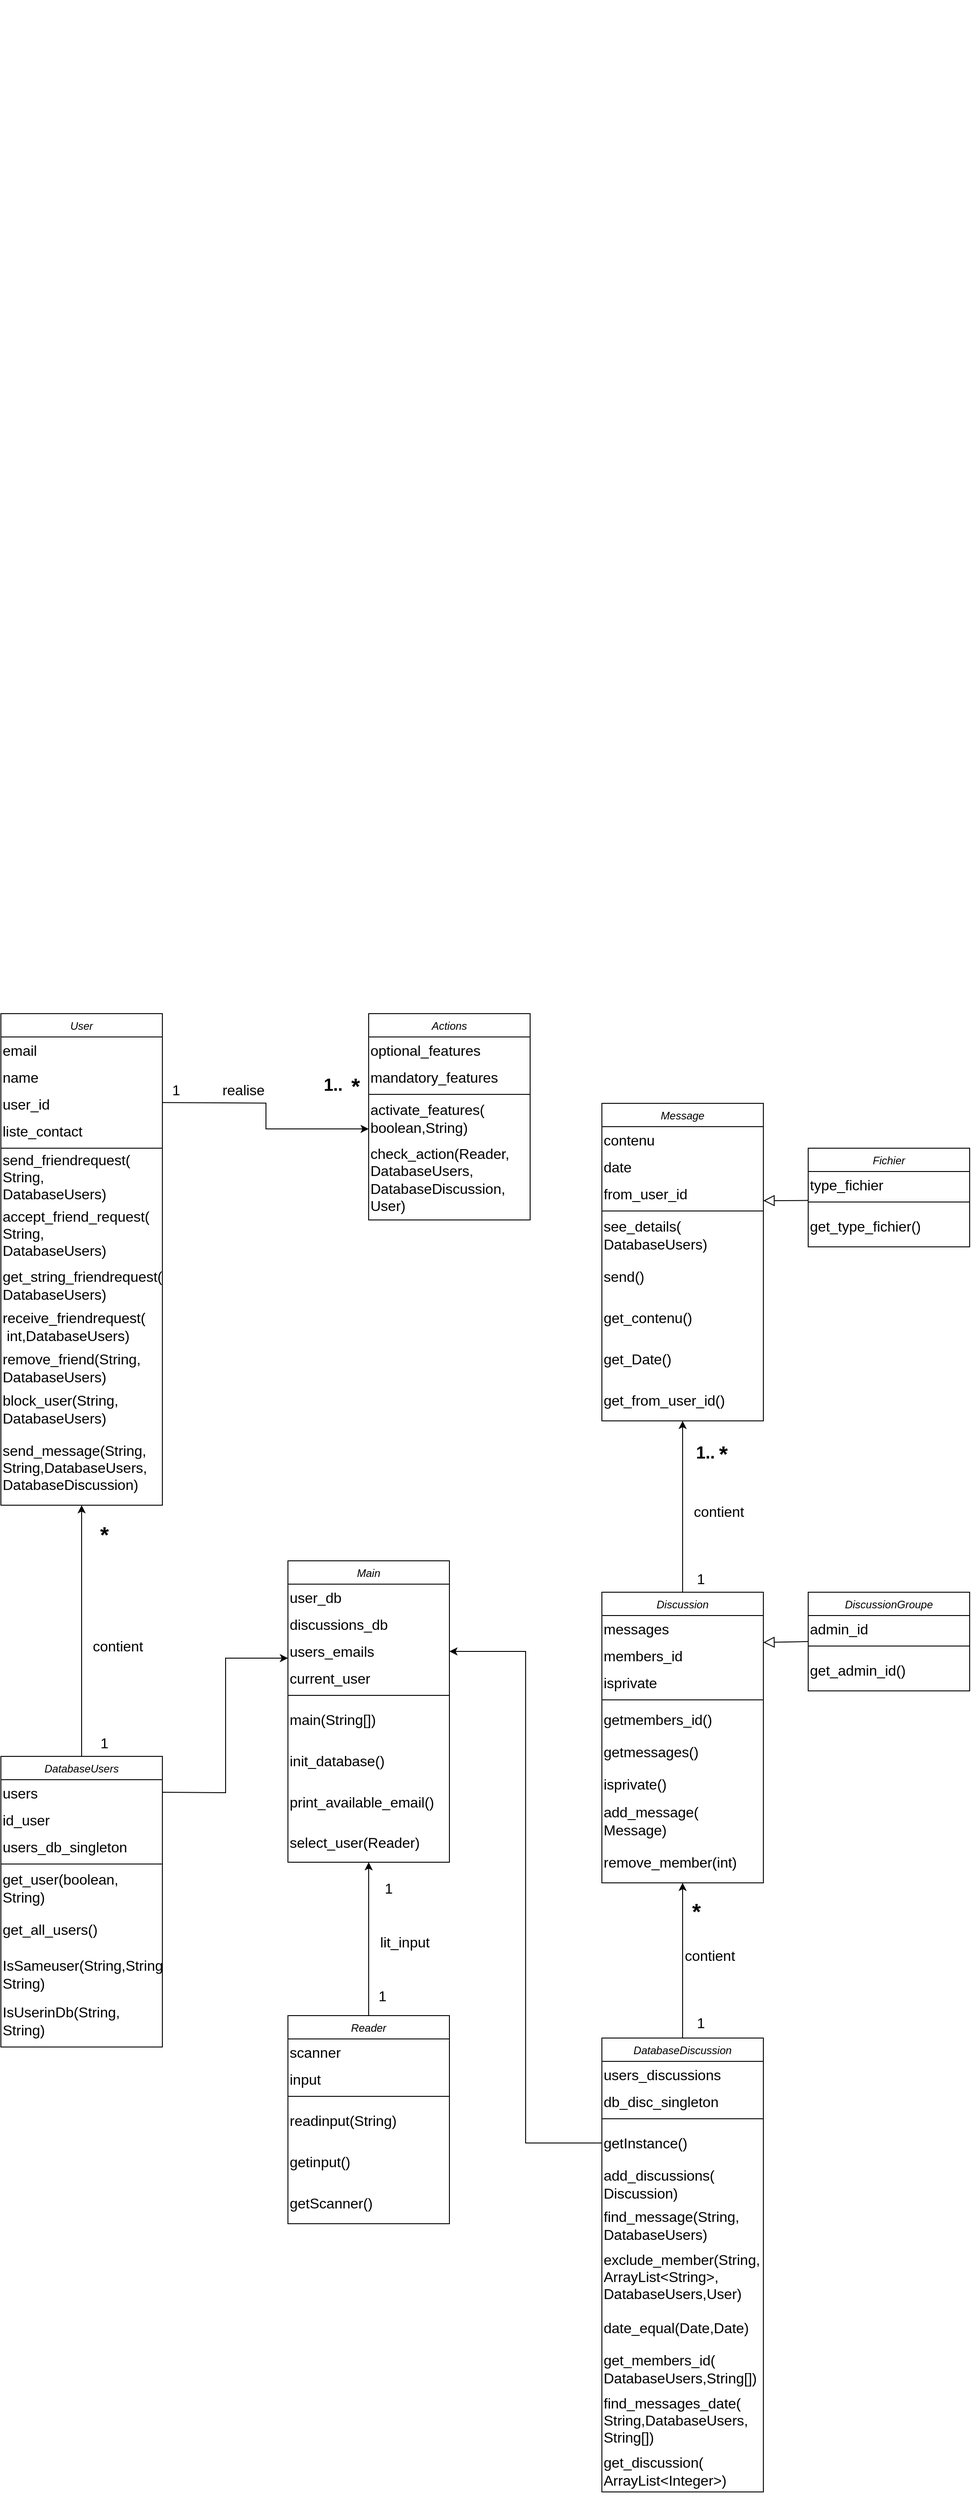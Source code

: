 <mxfile version="22.0.3" type="device">
  <diagram id="C5RBs43oDa-KdzZeNtuy" name="Page-1">
    <mxGraphModel dx="3713" dy="5185" grid="1" gridSize="10" guides="1" tooltips="1" connect="1" arrows="1" fold="1" page="1" pageScale="1" pageWidth="1654" pageHeight="2338" math="0" shadow="0">
      <root>
        <mxCell id="WIyWlLk6GJQsqaUBKTNV-0" />
        <mxCell id="WIyWlLk6GJQsqaUBKTNV-1" parent="WIyWlLk6GJQsqaUBKTNV-0" />
        <mxCell id="683XO_9iZ64yzI98Qz5X-22" value="Message" style="swimlane;fontStyle=2;align=center;verticalAlign=top;childLayout=stackLayout;horizontal=1;startSize=26;horizontalStack=0;resizeParent=1;resizeLast=0;collapsible=1;marginBottom=0;rounded=0;shadow=0;strokeWidth=1;" parent="WIyWlLk6GJQsqaUBKTNV-1" vertex="1">
          <mxGeometry x="957" y="300" width="180" height="354" as="geometry">
            <mxRectangle x="230" y="140" width="160" height="26" as="alternateBounds" />
          </mxGeometry>
        </mxCell>
        <mxCell id="683XO_9iZ64yzI98Qz5X-23" value="&lt;font style=&quot;font-size: 16px;&quot;&gt;contenu&lt;/font&gt;" style="text;html=1;strokeColor=none;fillColor=none;align=left;verticalAlign=middle;whiteSpace=wrap;rounded=0;" parent="683XO_9iZ64yzI98Qz5X-22" vertex="1">
          <mxGeometry y="26" width="180" height="30" as="geometry" />
        </mxCell>
        <mxCell id="683XO_9iZ64yzI98Qz5X-24" value="&lt;font style=&quot;font-size: 16px;&quot;&gt;date&lt;/font&gt;" style="text;html=1;strokeColor=none;fillColor=none;align=left;verticalAlign=middle;whiteSpace=wrap;rounded=0;" parent="683XO_9iZ64yzI98Qz5X-22" vertex="1">
          <mxGeometry y="56" width="180" height="30" as="geometry" />
        </mxCell>
        <mxCell id="683XO_9iZ64yzI98Qz5X-25" value="&lt;font style=&quot;font-size: 16px;&quot;&gt;from_user_id&lt;/font&gt;" style="text;html=1;strokeColor=none;fillColor=none;align=left;verticalAlign=middle;whiteSpace=wrap;rounded=0;" parent="683XO_9iZ64yzI98Qz5X-22" vertex="1">
          <mxGeometry y="86" width="180" height="30" as="geometry" />
        </mxCell>
        <mxCell id="683XO_9iZ64yzI98Qz5X-27" value="" style="line;html=1;strokeWidth=1;align=left;verticalAlign=middle;spacingTop=-1;spacingLeft=3;spacingRight=3;rotatable=0;labelPosition=right;points=[];portConstraint=eastwest;" parent="683XO_9iZ64yzI98Qz5X-22" vertex="1">
          <mxGeometry y="116" width="180" height="8" as="geometry" />
        </mxCell>
        <mxCell id="683XO_9iZ64yzI98Qz5X-28" value="&lt;p style=&quot;line-height: 120%;&quot;&gt;&lt;/p&gt;&lt;div style=&quot;font-size: 16px;&quot; align=&quot;left&quot;&gt;&lt;font style=&quot;font-size: 16px;&quot;&gt;see_details(&lt;/font&gt;&lt;/div&gt;&lt;div style=&quot;font-size: 16px;&quot; align=&quot;left&quot;&gt;&lt;font style=&quot;font-size: 16px;&quot;&gt;DatabaseUsers)&lt;/font&gt;&lt;/div&gt;&lt;p&gt;&lt;/p&gt;" style="text;html=1;strokeColor=none;fillColor=none;align=left;verticalAlign=middle;whiteSpace=wrap;rounded=0;" parent="683XO_9iZ64yzI98Qz5X-22" vertex="1">
          <mxGeometry y="124" width="180" height="46" as="geometry" />
        </mxCell>
        <mxCell id="mcVePi-oHexm33UxEa8--27" value="&lt;p style=&quot;line-height: 120%;&quot;&gt;&lt;/p&gt;&lt;div style=&quot;font-size: 16px;&quot; align=&quot;left&quot;&gt;&lt;font style=&quot;font-size: 16px;&quot;&gt;send()&lt;/font&gt;&lt;/div&gt;&lt;p&gt;&lt;/p&gt;" style="text;html=1;strokeColor=none;fillColor=none;align=left;verticalAlign=middle;whiteSpace=wrap;rounded=0;" parent="683XO_9iZ64yzI98Qz5X-22" vertex="1">
          <mxGeometry y="170" width="180" height="46" as="geometry" />
        </mxCell>
        <mxCell id="Nq7fHT-1VWTq7oR2U5gI-22" value="&lt;p style=&quot;line-height: 120%;&quot;&gt;&lt;/p&gt;&lt;div style=&quot;font-size: 16px;&quot; align=&quot;left&quot;&gt;&lt;font style=&quot;font-size: 16px;&quot;&gt;get_contenu()&lt;/font&gt;&lt;/div&gt;&lt;p&gt;&lt;/p&gt;" style="text;html=1;strokeColor=none;fillColor=none;align=left;verticalAlign=middle;whiteSpace=wrap;rounded=0;" parent="683XO_9iZ64yzI98Qz5X-22" vertex="1">
          <mxGeometry y="216" width="180" height="46" as="geometry" />
        </mxCell>
        <mxCell id="Nq7fHT-1VWTq7oR2U5gI-21" value="&lt;p style=&quot;line-height: 120%;&quot;&gt;&lt;/p&gt;&lt;div style=&quot;font-size: 16px;&quot; align=&quot;left&quot;&gt;&lt;font style=&quot;font-size: 16px;&quot;&gt;get_Date()&lt;/font&gt;&lt;/div&gt;&lt;p&gt;&lt;/p&gt;" style="text;html=1;strokeColor=none;fillColor=none;align=left;verticalAlign=middle;whiteSpace=wrap;rounded=0;" parent="683XO_9iZ64yzI98Qz5X-22" vertex="1">
          <mxGeometry y="262" width="180" height="46" as="geometry" />
        </mxCell>
        <mxCell id="Nq7fHT-1VWTq7oR2U5gI-24" value="&lt;p style=&quot;line-height: 120%;&quot;&gt;&lt;/p&gt;&lt;div style=&quot;font-size: 16px;&quot; align=&quot;left&quot;&gt;&lt;font style=&quot;font-size: 16px;&quot;&gt;get_from_user_id()&lt;/font&gt;&lt;/div&gt;&lt;p&gt;&lt;/p&gt;" style="text;html=1;strokeColor=none;fillColor=none;align=left;verticalAlign=middle;whiteSpace=wrap;rounded=0;" parent="683XO_9iZ64yzI98Qz5X-22" vertex="1">
          <mxGeometry y="308" width="180" height="46" as="geometry" />
        </mxCell>
        <mxCell id="683XO_9iZ64yzI98Qz5X-37" style="edgeStyle=orthogonalEdgeStyle;rounded=0;orthogonalLoop=1;jettySize=auto;html=1;exitX=0.5;exitY=0;exitDx=0;exitDy=0;entryX=0.5;entryY=1;entryDx=0;entryDy=0;" parent="WIyWlLk6GJQsqaUBKTNV-1" source="683XO_9iZ64yzI98Qz5X-31" target="683XO_9iZ64yzI98Qz5X-22" edge="1">
          <mxGeometry relative="1" as="geometry">
            <mxPoint x="1047" y="680" as="targetPoint" />
          </mxGeometry>
        </mxCell>
        <mxCell id="683XO_9iZ64yzI98Qz5X-31" value="Discussion" style="swimlane;fontStyle=2;align=center;verticalAlign=top;childLayout=stackLayout;horizontal=1;startSize=26;horizontalStack=0;resizeParent=1;resizeLast=0;collapsible=1;marginBottom=0;rounded=0;shadow=0;strokeWidth=1;" parent="WIyWlLk6GJQsqaUBKTNV-1" vertex="1">
          <mxGeometry x="957" y="845" width="180" height="324" as="geometry">
            <mxRectangle x="230" y="140" width="160" height="26" as="alternateBounds" />
          </mxGeometry>
        </mxCell>
        <mxCell id="683XO_9iZ64yzI98Qz5X-32" value="&lt;font style=&quot;font-size: 16px;&quot;&gt;messages&lt;/font&gt;" style="text;html=1;strokeColor=none;fillColor=none;align=left;verticalAlign=middle;whiteSpace=wrap;rounded=0;" parent="683XO_9iZ64yzI98Qz5X-31" vertex="1">
          <mxGeometry y="26" width="180" height="30" as="geometry" />
        </mxCell>
        <mxCell id="683XO_9iZ64yzI98Qz5X-33" value="&lt;div style=&quot;font-size: 13px;&quot;&gt;&lt;font style=&quot;font-size: 16px;&quot;&gt;members_id&lt;/font&gt;&lt;/div&gt;" style="text;html=1;strokeColor=none;fillColor=none;align=left;verticalAlign=middle;whiteSpace=wrap;rounded=0;" parent="683XO_9iZ64yzI98Qz5X-31" vertex="1">
          <mxGeometry y="56" width="180" height="30" as="geometry" />
        </mxCell>
        <mxCell id="Nq7fHT-1VWTq7oR2U5gI-12" value="&lt;div style=&quot;font-size: 13px;&quot;&gt;&lt;font style=&quot;font-size: 16px;&quot;&gt;isprivate&lt;/font&gt;&lt;/div&gt;" style="text;html=1;strokeColor=none;fillColor=none;align=left;verticalAlign=middle;whiteSpace=wrap;rounded=0;" parent="683XO_9iZ64yzI98Qz5X-31" vertex="1">
          <mxGeometry y="86" width="180" height="30" as="geometry" />
        </mxCell>
        <mxCell id="683XO_9iZ64yzI98Qz5X-35" value="" style="line;html=1;strokeWidth=1;align=left;verticalAlign=middle;spacingTop=-1;spacingLeft=3;spacingRight=3;rotatable=0;labelPosition=right;points=[];portConstraint=eastwest;" parent="683XO_9iZ64yzI98Qz5X-31" vertex="1">
          <mxGeometry y="116" width="180" height="8" as="geometry" />
        </mxCell>
        <mxCell id="683XO_9iZ64yzI98Qz5X-36" value="&lt;p style=&quot;line-height: 120%;&quot;&gt;&lt;/p&gt;&lt;div style=&quot;font-size: 16px;&quot; align=&quot;left&quot;&gt;&lt;font style=&quot;font-size: 16px;&quot;&gt;getmembers_id()&lt;/font&gt;&lt;/div&gt;&lt;p&gt;&lt;/p&gt;" style="text;html=1;strokeColor=none;fillColor=none;align=left;verticalAlign=middle;whiteSpace=wrap;rounded=0;" parent="683XO_9iZ64yzI98Qz5X-31" vertex="1">
          <mxGeometry y="124" width="180" height="36" as="geometry" />
        </mxCell>
        <mxCell id="Nq7fHT-1VWTq7oR2U5gI-15" value="&lt;p style=&quot;line-height: 120%;&quot;&gt;&lt;/p&gt;&lt;div style=&quot;font-size: 16px;&quot; align=&quot;left&quot;&gt;&lt;font style=&quot;font-size: 16px;&quot;&gt;getmessages()&lt;/font&gt;&lt;/div&gt;&lt;p&gt;&lt;/p&gt;" style="text;html=1;strokeColor=none;fillColor=none;align=left;verticalAlign=middle;whiteSpace=wrap;rounded=0;" parent="683XO_9iZ64yzI98Qz5X-31" vertex="1">
          <mxGeometry y="160" width="180" height="36" as="geometry" />
        </mxCell>
        <mxCell id="Nq7fHT-1VWTq7oR2U5gI-14" value="&lt;p style=&quot;line-height: 120%;&quot;&gt;&lt;/p&gt;&lt;div style=&quot;font-size: 16px;&quot; align=&quot;left&quot;&gt;&lt;font style=&quot;font-size: 16px;&quot;&gt;isprivate()&lt;/font&gt;&lt;/div&gt;&lt;p&gt;&lt;/p&gt;" style="text;html=1;strokeColor=none;fillColor=none;align=left;verticalAlign=middle;whiteSpace=wrap;rounded=0;" parent="683XO_9iZ64yzI98Qz5X-31" vertex="1">
          <mxGeometry y="196" width="180" height="36" as="geometry" />
        </mxCell>
        <mxCell id="Nq7fHT-1VWTq7oR2U5gI-16" value="&lt;p style=&quot;line-height: 120%;&quot;&gt;&lt;/p&gt;&lt;div style=&quot;font-size: 16px;&quot; align=&quot;left&quot;&gt;&lt;font style=&quot;font-size: 16px;&quot;&gt;add_message(&lt;/font&gt;&lt;/div&gt;&lt;div style=&quot;font-size: 16px;&quot; align=&quot;left&quot;&gt;&lt;font style=&quot;font-size: 16px;&quot;&gt;Message)&lt;/font&gt;&lt;/div&gt;&lt;p&gt;&lt;/p&gt;" style="text;html=1;strokeColor=none;fillColor=none;align=left;verticalAlign=middle;whiteSpace=wrap;rounded=0;" parent="683XO_9iZ64yzI98Qz5X-31" vertex="1">
          <mxGeometry y="232" width="180" height="46" as="geometry" />
        </mxCell>
        <mxCell id="Nq7fHT-1VWTq7oR2U5gI-13" value="&lt;p style=&quot;line-height: 120%;&quot;&gt;&lt;/p&gt;&lt;div style=&quot;font-size: 16px;&quot; align=&quot;left&quot;&gt;&lt;font style=&quot;font-size: 16px;&quot;&gt;remove_member(int)&lt;/font&gt;&lt;/div&gt;&lt;p&gt;&lt;/p&gt;" style="text;html=1;strokeColor=none;fillColor=none;align=left;verticalAlign=middle;whiteSpace=wrap;rounded=0;" parent="683XO_9iZ64yzI98Qz5X-31" vertex="1">
          <mxGeometry y="278" width="180" height="46" as="geometry" />
        </mxCell>
        <mxCell id="683XO_9iZ64yzI98Qz5X-38" value="&lt;font style=&quot;font-size: 16px;&quot;&gt;contient&lt;/font&gt;" style="text;html=1;align=center;verticalAlign=middle;resizable=0;points=[];autosize=1;strokeColor=none;fillColor=none;" parent="WIyWlLk6GJQsqaUBKTNV-1" vertex="1">
          <mxGeometry x="1047" y="740" width="80" height="30" as="geometry" />
        </mxCell>
        <mxCell id="683XO_9iZ64yzI98Qz5X-39" value="&lt;font style=&quot;font-size: 16px;&quot;&gt;1&lt;/font&gt;" style="text;html=1;align=center;verticalAlign=middle;resizable=0;points=[];autosize=1;strokeColor=none;fillColor=none;" parent="WIyWlLk6GJQsqaUBKTNV-1" vertex="1">
          <mxGeometry x="1052" y="815" width="30" height="30" as="geometry" />
        </mxCell>
        <mxCell id="683XO_9iZ64yzI98Qz5X-40" value="&lt;b&gt;&lt;font style=&quot;font-size: 25px;&quot;&gt;*&lt;/font&gt;&lt;/b&gt;" style="text;html=1;align=center;verticalAlign=middle;resizable=0;points=[];autosize=1;strokeColor=none;fillColor=none;" parent="WIyWlLk6GJQsqaUBKTNV-1" vertex="1">
          <mxGeometry x="1077" y="670" width="30" height="40" as="geometry" />
        </mxCell>
        <mxCell id="683XO_9iZ64yzI98Qz5X-50" style="edgeStyle=orthogonalEdgeStyle;rounded=0;orthogonalLoop=1;jettySize=auto;html=1;entryX=0.5;entryY=1;entryDx=0;entryDy=0;" parent="WIyWlLk6GJQsqaUBKTNV-1" source="683XO_9iZ64yzI98Qz5X-41" target="683XO_9iZ64yzI98Qz5X-31" edge="1">
          <mxGeometry relative="1" as="geometry" />
        </mxCell>
        <mxCell id="683XO_9iZ64yzI98Qz5X-41" value="DatabaseDiscussion" style="swimlane;fontStyle=2;align=center;verticalAlign=top;childLayout=stackLayout;horizontal=1;startSize=26;horizontalStack=0;resizeParent=1;resizeLast=0;collapsible=1;marginBottom=0;rounded=0;shadow=0;strokeWidth=1;" parent="WIyWlLk6GJQsqaUBKTNV-1" vertex="1">
          <mxGeometry x="957" y="1342" width="180" height="506" as="geometry">
            <mxRectangle x="230" y="140" width="160" height="26" as="alternateBounds" />
          </mxGeometry>
        </mxCell>
        <mxCell id="Nq7fHT-1VWTq7oR2U5gI-1" value="&lt;font style=&quot;font-size: 16px;&quot;&gt;users_discussions&lt;/font&gt;" style="text;html=1;strokeColor=none;fillColor=none;align=left;verticalAlign=middle;whiteSpace=wrap;rounded=0;" parent="683XO_9iZ64yzI98Qz5X-41" vertex="1">
          <mxGeometry y="26" width="180" height="30" as="geometry" />
        </mxCell>
        <mxCell id="683XO_9iZ64yzI98Qz5X-42" value="&lt;font style=&quot;font-size: 16px;&quot;&gt;db_disc_singleton&lt;/font&gt;" style="text;html=1;strokeColor=none;fillColor=none;align=left;verticalAlign=middle;whiteSpace=wrap;rounded=0;" parent="683XO_9iZ64yzI98Qz5X-41" vertex="1">
          <mxGeometry y="56" width="180" height="30" as="geometry" />
        </mxCell>
        <mxCell id="683XO_9iZ64yzI98Qz5X-44" value="" style="line;html=1;strokeWidth=1;align=left;verticalAlign=middle;spacingTop=-1;spacingLeft=3;spacingRight=3;rotatable=0;labelPosition=right;points=[];portConstraint=eastwest;" parent="683XO_9iZ64yzI98Qz5X-41" vertex="1">
          <mxGeometry y="86" width="180" height="8" as="geometry" />
        </mxCell>
        <mxCell id="683XO_9iZ64yzI98Qz5X-45" value="&lt;p style=&quot;line-height: 120%;&quot;&gt;&lt;/p&gt;&lt;div style=&quot;font-size: 16px;&quot; align=&quot;left&quot;&gt;&lt;font style=&quot;font-size: 16px;&quot;&gt;getInstance()&lt;/font&gt;&lt;/div&gt;&lt;p&gt;&lt;/p&gt;" style="text;html=1;strokeColor=none;fillColor=none;align=left;verticalAlign=middle;whiteSpace=wrap;rounded=0;" parent="683XO_9iZ64yzI98Qz5X-41" vertex="1">
          <mxGeometry y="94" width="180" height="46" as="geometry" />
        </mxCell>
        <mxCell id="Nq7fHT-1VWTq7oR2U5gI-3" value="&lt;p style=&quot;line-height: 120%;&quot;&gt;&lt;/p&gt;&lt;div style=&quot;font-size: 16px;&quot; align=&quot;left&quot;&gt;&lt;font style=&quot;font-size: 16px;&quot;&gt;add_discussions(&lt;/font&gt;&lt;/div&gt;&lt;div style=&quot;font-size: 16px;&quot; align=&quot;left&quot;&gt;&lt;font style=&quot;font-size: 16px;&quot;&gt;Discussion)&lt;/font&gt;&lt;/div&gt;&lt;p&gt;&lt;/p&gt;" style="text;html=1;strokeColor=none;fillColor=none;align=left;verticalAlign=middle;whiteSpace=wrap;rounded=0;" parent="683XO_9iZ64yzI98Qz5X-41" vertex="1">
          <mxGeometry y="140" width="180" height="46" as="geometry" />
        </mxCell>
        <mxCell id="Nq7fHT-1VWTq7oR2U5gI-2" value="&lt;p style=&quot;line-height: 120%;&quot;&gt;&lt;/p&gt;&lt;div style=&quot;font-size: 16px;&quot; align=&quot;left&quot;&gt;&lt;font style=&quot;font-size: 16px;&quot;&gt;find_message(String,&lt;/font&gt;&lt;/div&gt;&lt;div style=&quot;font-size: 16px;&quot; align=&quot;left&quot;&gt;&lt;font style=&quot;font-size: 16px;&quot;&gt;DatabaseUsers)&lt;/font&gt;&lt;/div&gt;&lt;p&gt;&lt;/p&gt;" style="text;html=1;strokeColor=none;fillColor=none;align=left;verticalAlign=middle;whiteSpace=wrap;rounded=0;" parent="683XO_9iZ64yzI98Qz5X-41" vertex="1">
          <mxGeometry y="186" width="180" height="46" as="geometry" />
        </mxCell>
        <mxCell id="Nq7fHT-1VWTq7oR2U5gI-4" value="&lt;p style=&quot;line-height: 120%;&quot;&gt;&lt;/p&gt;&lt;div style=&quot;font-size: 16px;&quot; align=&quot;left&quot;&gt;&lt;font style=&quot;font-size: 16px;&quot;&gt;exclude_member(String,&lt;/font&gt;&lt;/div&gt;&lt;div style=&quot;font-size: 16px;&quot; align=&quot;left&quot;&gt;&lt;font style=&quot;font-size: 16px;&quot;&gt;ArrayList&amp;lt;String&amp;gt;,&lt;/font&gt;&lt;/div&gt;&lt;div style=&quot;font-size: 16px;&quot; align=&quot;left&quot;&gt;DatabaseUsers,User&lt;font style=&quot;font-size: 16px;&quot;&gt;)&lt;/font&gt;&lt;/div&gt;&lt;p&gt;&lt;/p&gt;" style="text;html=1;strokeColor=none;fillColor=none;align=left;verticalAlign=middle;whiteSpace=wrap;rounded=0;" parent="683XO_9iZ64yzI98Qz5X-41" vertex="1">
          <mxGeometry y="232" width="180" height="68" as="geometry" />
        </mxCell>
        <mxCell id="Nq7fHT-1VWTq7oR2U5gI-5" value="&lt;p style=&quot;line-height: 120%;&quot;&gt;&lt;/p&gt;&lt;div style=&quot;font-size: 16px;&quot; align=&quot;left&quot;&gt;&lt;font style=&quot;font-size: 16px;&quot;&gt;date_equal(Date,Date)&lt;/font&gt;&lt;/div&gt;&lt;p&gt;&lt;/p&gt;" style="text;html=1;strokeColor=none;fillColor=none;align=left;verticalAlign=middle;whiteSpace=wrap;rounded=0;" parent="683XO_9iZ64yzI98Qz5X-41" vertex="1">
          <mxGeometry y="300" width="180" height="46" as="geometry" />
        </mxCell>
        <mxCell id="683XO_9iZ64yzI98Qz5X-46" value="&lt;p style=&quot;line-height: 120%;&quot;&gt;&lt;/p&gt;&lt;div style=&quot;font-size: 16px;&quot; align=&quot;left&quot;&gt;&lt;font style=&quot;font-size: 16px;&quot;&gt;get_members_id(&lt;/font&gt;&lt;/div&gt;&lt;div style=&quot;font-size: 16px;&quot; align=&quot;left&quot;&gt;&lt;font style=&quot;font-size: 16px;&quot;&gt;DatabaseUsers,String[])&lt;/font&gt;&lt;/div&gt;&lt;p&gt;&lt;/p&gt;" style="text;html=1;strokeColor=none;fillColor=none;align=left;verticalAlign=middle;whiteSpace=wrap;rounded=0;" parent="683XO_9iZ64yzI98Qz5X-41" vertex="1">
          <mxGeometry y="346" width="180" height="46" as="geometry" />
        </mxCell>
        <mxCell id="Nq7fHT-1VWTq7oR2U5gI-6" value="&lt;p style=&quot;line-height: 120%;&quot;&gt;&lt;/p&gt;&lt;div style=&quot;font-size: 16px;&quot; align=&quot;left&quot;&gt;&lt;font style=&quot;font-size: 16px;&quot;&gt;find_messages_date(&lt;/font&gt;&lt;/div&gt;&lt;div style=&quot;font-size: 16px;&quot; align=&quot;left&quot;&gt;&lt;font style=&quot;font-size: 16px;&quot;&gt;String,DatabaseUsers,&lt;/font&gt;&lt;/div&gt;&lt;div style=&quot;font-size: 16px;&quot; align=&quot;left&quot;&gt;&lt;font style=&quot;font-size: 16px;&quot;&gt;String[])&lt;/font&gt;&lt;/div&gt;&lt;p&gt;&lt;/p&gt;" style="text;html=1;strokeColor=none;fillColor=none;align=left;verticalAlign=middle;whiteSpace=wrap;rounded=0;" parent="683XO_9iZ64yzI98Qz5X-41" vertex="1">
          <mxGeometry y="392" width="180" height="68" as="geometry" />
        </mxCell>
        <mxCell id="Nq7fHT-1VWTq7oR2U5gI-7" value="&lt;p style=&quot;line-height: 120%;&quot;&gt;&lt;/p&gt;&lt;div style=&quot;font-size: 16px;&quot; align=&quot;left&quot;&gt;&lt;font style=&quot;font-size: 16px;&quot;&gt;get_discussion(&lt;/font&gt;&lt;/div&gt;&lt;div style=&quot;font-size: 16px;&quot; align=&quot;left&quot;&gt;&lt;font style=&quot;font-size: 16px;&quot;&gt;ArrayList&amp;lt;Integer&amp;gt;)&lt;/font&gt;&lt;/div&gt;&lt;p&gt;&lt;/p&gt;" style="text;html=1;strokeColor=none;fillColor=none;align=left;verticalAlign=middle;whiteSpace=wrap;rounded=0;" parent="683XO_9iZ64yzI98Qz5X-41" vertex="1">
          <mxGeometry y="460" width="180" height="46" as="geometry" />
        </mxCell>
        <mxCell id="683XO_9iZ64yzI98Qz5X-48" value="&lt;font style=&quot;font-size: 16px;&quot;&gt;contient&lt;/font&gt;" style="text;html=1;align=center;verticalAlign=middle;resizable=0;points=[];autosize=1;strokeColor=none;fillColor=none;" parent="WIyWlLk6GJQsqaUBKTNV-1" vertex="1">
          <mxGeometry x="1037" y="1235" width="80" height="30" as="geometry" />
        </mxCell>
        <mxCell id="683XO_9iZ64yzI98Qz5X-49" value="&lt;b&gt;&lt;font style=&quot;font-size: 25px;&quot;&gt;*&lt;/font&gt;&lt;/b&gt;" style="text;html=1;align=center;verticalAlign=middle;resizable=0;points=[];autosize=1;strokeColor=none;fillColor=none;" parent="WIyWlLk6GJQsqaUBKTNV-1" vertex="1">
          <mxGeometry x="1047" y="1180" width="30" height="40" as="geometry" />
        </mxCell>
        <mxCell id="683XO_9iZ64yzI98Qz5X-51" value="&lt;font style=&quot;font-size: 16px;&quot;&gt;1&lt;/font&gt;" style="text;html=1;align=center;verticalAlign=middle;resizable=0;points=[];autosize=1;strokeColor=none;fillColor=none;" parent="WIyWlLk6GJQsqaUBKTNV-1" vertex="1">
          <mxGeometry x="1052" y="1310" width="30" height="30" as="geometry" />
        </mxCell>
        <mxCell id="683XO_9iZ64yzI98Qz5X-62" style="edgeStyle=orthogonalEdgeStyle;rounded=0;orthogonalLoop=1;jettySize=auto;html=1;exitX=0.5;exitY=0;exitDx=0;exitDy=0;entryX=0.5;entryY=1;entryDx=0;entryDy=0;" parent="WIyWlLk6GJQsqaUBKTNV-1" source="683XO_9iZ64yzI98Qz5X-53" target="683XO_9iZ64yzI98Qz5X-12" edge="1">
          <mxGeometry relative="1" as="geometry" />
        </mxCell>
        <mxCell id="683XO_9iZ64yzI98Qz5X-53" value="DatabaseUsers" style="swimlane;fontStyle=2;align=center;verticalAlign=top;childLayout=stackLayout;horizontal=1;startSize=26;horizontalStack=0;resizeParent=1;resizeLast=0;collapsible=1;marginBottom=0;rounded=0;shadow=0;strokeWidth=1;" parent="WIyWlLk6GJQsqaUBKTNV-1" vertex="1">
          <mxGeometry x="287" y="1028" width="180" height="324" as="geometry">
            <mxRectangle x="230" y="140" width="160" height="26" as="alternateBounds" />
          </mxGeometry>
        </mxCell>
        <mxCell id="683XO_9iZ64yzI98Qz5X-58" value="&lt;font style=&quot;font-size: 16px;&quot;&gt;users&lt;/font&gt;" style="text;html=1;strokeColor=none;fillColor=none;align=left;verticalAlign=middle;whiteSpace=wrap;rounded=0;" parent="683XO_9iZ64yzI98Qz5X-53" vertex="1">
          <mxGeometry y="26" width="180" height="30" as="geometry" />
        </mxCell>
        <mxCell id="683XO_9iZ64yzI98Qz5X-54" value="&lt;font style=&quot;font-size: 16px;&quot;&gt;id_user&lt;/font&gt;" style="text;html=1;strokeColor=none;fillColor=none;align=left;verticalAlign=middle;whiteSpace=wrap;rounded=0;" parent="683XO_9iZ64yzI98Qz5X-53" vertex="1">
          <mxGeometry y="56" width="180" height="30" as="geometry" />
        </mxCell>
        <mxCell id="Nq7fHT-1VWTq7oR2U5gI-9" value="&lt;font style=&quot;font-size: 16px;&quot;&gt;users_db_singleton&lt;/font&gt;" style="text;html=1;strokeColor=none;fillColor=none;align=left;verticalAlign=middle;whiteSpace=wrap;rounded=0;" parent="683XO_9iZ64yzI98Qz5X-53" vertex="1">
          <mxGeometry y="86" width="180" height="30" as="geometry" />
        </mxCell>
        <mxCell id="683XO_9iZ64yzI98Qz5X-55" value="" style="line;html=1;strokeWidth=1;align=left;verticalAlign=middle;spacingTop=-1;spacingLeft=3;spacingRight=3;rotatable=0;labelPosition=right;points=[];portConstraint=eastwest;" parent="683XO_9iZ64yzI98Qz5X-53" vertex="1">
          <mxGeometry y="116" width="180" height="8" as="geometry" />
        </mxCell>
        <mxCell id="683XO_9iZ64yzI98Qz5X-56" value="&lt;p style=&quot;line-height: 120%;&quot;&gt;&lt;/p&gt;&lt;div style=&quot;font-size: 16px;&quot; align=&quot;left&quot;&gt;&lt;font style=&quot;font-size: 16px;&quot;&gt;get_user(boolean,&lt;/font&gt;&lt;/div&gt;&lt;div style=&quot;font-size: 16px;&quot; align=&quot;left&quot;&gt;&lt;font style=&quot;font-size: 16px;&quot;&gt;String)&lt;/font&gt;&lt;/div&gt;&lt;p&gt;&lt;/p&gt;" style="text;html=1;strokeColor=none;fillColor=none;align=left;verticalAlign=middle;whiteSpace=wrap;rounded=0;" parent="683XO_9iZ64yzI98Qz5X-53" vertex="1">
          <mxGeometry y="124" width="180" height="46" as="geometry" />
        </mxCell>
        <mxCell id="683XO_9iZ64yzI98Qz5X-57" value="&lt;p style=&quot;line-height: 120%;&quot;&gt;&lt;/p&gt;&lt;div style=&quot;font-size: 16px;&quot; align=&quot;left&quot;&gt;&lt;font style=&quot;font-size: 16px;&quot;&gt;get_all_users()&lt;/font&gt;&lt;/div&gt;&lt;p&gt;&lt;/p&gt;" style="text;html=1;strokeColor=none;fillColor=none;align=left;verticalAlign=middle;whiteSpace=wrap;rounded=0;" parent="683XO_9iZ64yzI98Qz5X-53" vertex="1">
          <mxGeometry y="170" width="180" height="46" as="geometry" />
        </mxCell>
        <mxCell id="Nq7fHT-1VWTq7oR2U5gI-10" value="&lt;p style=&quot;line-height: 120%;&quot;&gt;&lt;/p&gt;&lt;div style=&quot;font-size: 16px;&quot; align=&quot;left&quot;&gt;&lt;font style=&quot;font-size: 16px;&quot;&gt;IsSameuser(String,String&lt;/font&gt;&lt;/div&gt;&lt;div style=&quot;font-size: 16px;&quot; align=&quot;left&quot;&gt;&lt;font style=&quot;font-size: 16px;&quot;&gt;String)&lt;br&gt;&lt;/font&gt;&lt;/div&gt;&lt;p&gt;&lt;/p&gt;" style="text;html=1;strokeColor=none;fillColor=none;align=left;verticalAlign=middle;whiteSpace=wrap;rounded=0;" parent="683XO_9iZ64yzI98Qz5X-53" vertex="1">
          <mxGeometry y="216" width="180" height="54" as="geometry" />
        </mxCell>
        <mxCell id="Nq7fHT-1VWTq7oR2U5gI-11" value="&lt;p style=&quot;line-height: 120%;&quot;&gt;&lt;/p&gt;&lt;div style=&quot;font-size: 16px;&quot; align=&quot;left&quot;&gt;&lt;font style=&quot;font-size: 16px;&quot;&gt;IsUserinDb(String,&lt;/font&gt;&lt;/div&gt;&lt;div style=&quot;font-size: 16px;&quot; align=&quot;left&quot;&gt;&lt;font style=&quot;font-size: 16px;&quot;&gt;String)&lt;br&gt;&lt;/font&gt;&lt;/div&gt;&lt;p&gt;&lt;/p&gt;" style="text;html=1;strokeColor=none;fillColor=none;align=left;verticalAlign=middle;whiteSpace=wrap;rounded=0;" parent="683XO_9iZ64yzI98Qz5X-53" vertex="1">
          <mxGeometry y="270" width="180" height="50" as="geometry" />
        </mxCell>
        <mxCell id="683XO_9iZ64yzI98Qz5X-59" value="&lt;font style=&quot;font-size: 16px;&quot;&gt;contient&lt;/font&gt;" style="text;html=1;align=center;verticalAlign=middle;resizable=0;points=[];autosize=1;strokeColor=none;fillColor=none;" parent="WIyWlLk6GJQsqaUBKTNV-1" vertex="1">
          <mxGeometry x="377" y="890" width="80" height="30" as="geometry" />
        </mxCell>
        <mxCell id="683XO_9iZ64yzI98Qz5X-60" value="&lt;b&gt;&lt;font style=&quot;font-size: 25px;&quot;&gt;*&lt;/font&gt;&lt;/b&gt;" style="text;html=1;align=center;verticalAlign=middle;resizable=0;points=[];autosize=1;strokeColor=none;fillColor=none;" parent="WIyWlLk6GJQsqaUBKTNV-1" vertex="1">
          <mxGeometry x="387" y="760" width="30" height="40" as="geometry" />
        </mxCell>
        <mxCell id="683XO_9iZ64yzI98Qz5X-63" value="&lt;font style=&quot;font-size: 16px;&quot;&gt;1&lt;/font&gt;" style="text;html=1;align=center;verticalAlign=middle;resizable=0;points=[];autosize=1;strokeColor=none;fillColor=none;" parent="WIyWlLk6GJQsqaUBKTNV-1" vertex="1">
          <mxGeometry x="387" y="998" width="30" height="30" as="geometry" />
        </mxCell>
        <mxCell id="mcVePi-oHexm33UxEa8--10" value="Fichier" style="swimlane;fontStyle=2;align=center;verticalAlign=top;childLayout=stackLayout;horizontal=1;startSize=26;horizontalStack=0;resizeParent=1;resizeLast=0;collapsible=1;marginBottom=0;rounded=0;shadow=0;strokeWidth=1;" parent="WIyWlLk6GJQsqaUBKTNV-1" vertex="1">
          <mxGeometry x="1187" y="350" width="180" height="110" as="geometry">
            <mxRectangle x="230" y="140" width="160" height="26" as="alternateBounds" />
          </mxGeometry>
        </mxCell>
        <mxCell id="mcVePi-oHexm33UxEa8--11" value="&lt;div style=&quot;font-size: 16px;&quot; align=&quot;left&quot;&gt;type_fichier&lt;br&gt;&lt;/div&gt;" style="text;html=1;strokeColor=none;fillColor=none;align=left;verticalAlign=middle;whiteSpace=wrap;rounded=0;" parent="mcVePi-oHexm33UxEa8--10" vertex="1">
          <mxGeometry y="26" width="180" height="30" as="geometry" />
        </mxCell>
        <mxCell id="mcVePi-oHexm33UxEa8--14" value="" style="line;html=1;strokeWidth=1;align=left;verticalAlign=middle;spacingTop=-1;spacingLeft=3;spacingRight=3;rotatable=0;labelPosition=right;points=[];portConstraint=eastwest;" parent="mcVePi-oHexm33UxEa8--10" vertex="1">
          <mxGeometry y="56" width="180" height="8" as="geometry" />
        </mxCell>
        <mxCell id="Nq7fHT-1VWTq7oR2U5gI-18" value="&lt;font style=&quot;font-size: 16px;&quot;&gt;get_type_fichier()&lt;/font&gt;" style="text;html=1;strokeColor=none;fillColor=none;align=left;verticalAlign=middle;whiteSpace=wrap;rounded=0;" parent="mcVePi-oHexm33UxEa8--10" vertex="1">
          <mxGeometry y="64" width="180" height="46" as="geometry" />
        </mxCell>
        <mxCell id="mcVePi-oHexm33UxEa8--19" style="rounded=0;orthogonalLoop=1;jettySize=auto;html=1;endArrow=block;endFill=0;endSize=10;exitX=-0.002;exitY=0.286;exitDx=0;exitDy=0;exitPerimeter=0;entryX=1;entryY=0.75;entryDx=0;entryDy=0;" parent="WIyWlLk6GJQsqaUBKTNV-1" source="mcVePi-oHexm33UxEa8--14" target="683XO_9iZ64yzI98Qz5X-25" edge="1">
          <mxGeometry relative="1" as="geometry">
            <mxPoint x="1187" y="610" as="sourcePoint" />
            <mxPoint x="1137" y="559" as="targetPoint" />
            <Array as="points" />
          </mxGeometry>
        </mxCell>
        <mxCell id="mcVePi-oHexm33UxEa8--28" value="DiscussionGroupe" style="swimlane;fontStyle=2;align=center;verticalAlign=top;childLayout=stackLayout;horizontal=1;startSize=26;horizontalStack=0;resizeParent=1;resizeLast=0;collapsible=1;marginBottom=0;rounded=0;shadow=0;strokeWidth=1;" parent="WIyWlLk6GJQsqaUBKTNV-1" vertex="1">
          <mxGeometry x="1187" y="845" width="180" height="110" as="geometry">
            <mxRectangle x="230" y="140" width="160" height="26" as="alternateBounds" />
          </mxGeometry>
        </mxCell>
        <mxCell id="mcVePi-oHexm33UxEa8--29" value="&lt;div style=&quot;font-size: 16px;&quot; align=&quot;left&quot;&gt;admin_id&lt;br&gt;&lt;/div&gt;" style="text;html=1;strokeColor=none;fillColor=none;align=left;verticalAlign=middle;whiteSpace=wrap;rounded=0;" parent="mcVePi-oHexm33UxEa8--28" vertex="1">
          <mxGeometry y="26" width="180" height="30" as="geometry" />
        </mxCell>
        <mxCell id="mcVePi-oHexm33UxEa8--30" value="" style="line;html=1;strokeWidth=1;align=left;verticalAlign=middle;spacingTop=-1;spacingLeft=3;spacingRight=3;rotatable=0;labelPosition=right;points=[];portConstraint=eastwest;" parent="mcVePi-oHexm33UxEa8--28" vertex="1">
          <mxGeometry y="56" width="180" height="8" as="geometry" />
        </mxCell>
        <mxCell id="Nq7fHT-1VWTq7oR2U5gI-17" value="&lt;font style=&quot;font-size: 16px;&quot;&gt;get_admin_id()&lt;/font&gt;" style="text;html=1;strokeColor=none;fillColor=none;align=left;verticalAlign=middle;whiteSpace=wrap;rounded=0;" parent="mcVePi-oHexm33UxEa8--28" vertex="1">
          <mxGeometry y="64" width="180" height="46" as="geometry" />
        </mxCell>
        <mxCell id="mcVePi-oHexm33UxEa8--32" style="rounded=0;orthogonalLoop=1;jettySize=auto;html=1;endArrow=block;endFill=0;endSize=10;exitX=0;exitY=0.5;exitDx=0;exitDy=0;entryX=1;entryY=0;entryDx=0;entryDy=0;" parent="WIyWlLk6GJQsqaUBKTNV-1" source="mcVePi-oHexm33UxEa8--28" target="683XO_9iZ64yzI98Qz5X-33" edge="1">
          <mxGeometry relative="1" as="geometry">
            <mxPoint x="1257" y="901" as="sourcePoint" />
            <mxPoint x="1137" y="899" as="targetPoint" />
            <Array as="points" />
          </mxGeometry>
        </mxCell>
        <mxCell id="mcVePi-oHexm33UxEa8--34" value="Main" style="swimlane;fontStyle=2;align=center;verticalAlign=top;childLayout=stackLayout;horizontal=1;startSize=26;horizontalStack=0;resizeParent=1;resizeLast=0;collapsible=1;marginBottom=0;rounded=0;shadow=0;strokeWidth=1;" parent="WIyWlLk6GJQsqaUBKTNV-1" vertex="1">
          <mxGeometry x="607" y="810" width="180" height="336" as="geometry">
            <mxRectangle x="230" y="140" width="160" height="26" as="alternateBounds" />
          </mxGeometry>
        </mxCell>
        <mxCell id="mcVePi-oHexm33UxEa8--35" value="&lt;div style=&quot;font-size: 16px;&quot; align=&quot;left&quot;&gt;user_db&lt;br&gt;&lt;/div&gt;" style="text;html=1;strokeColor=none;fillColor=none;align=left;verticalAlign=middle;whiteSpace=wrap;rounded=0;" parent="mcVePi-oHexm33UxEa8--34" vertex="1">
          <mxGeometry y="26" width="180" height="30" as="geometry" />
        </mxCell>
        <mxCell id="mcVePi-oHexm33UxEa8--36" value="&lt;div style=&quot;font-size: 16px;&quot;&gt;&lt;font style=&quot;font-size: 16px;&quot;&gt;discussions_db&lt;/font&gt;&lt;/div&gt;" style="text;html=1;strokeColor=none;fillColor=none;align=left;verticalAlign=middle;whiteSpace=wrap;rounded=0;" parent="mcVePi-oHexm33UxEa8--34" vertex="1">
          <mxGeometry y="56" width="180" height="30" as="geometry" />
        </mxCell>
        <mxCell id="mcVePi-oHexm33UxEa8--37" value="&lt;font style=&quot;font-size: 16px;&quot;&gt;users_emails&lt;/font&gt;" style="text;html=1;strokeColor=none;fillColor=none;align=left;verticalAlign=middle;whiteSpace=wrap;rounded=0;" parent="mcVePi-oHexm33UxEa8--34" vertex="1">
          <mxGeometry y="86" width="180" height="30" as="geometry" />
        </mxCell>
        <mxCell id="mcVePi-oHexm33UxEa8--38" value="&lt;font style=&quot;font-size: 16px;&quot;&gt;current_user&lt;/font&gt;" style="text;html=1;strokeColor=none;fillColor=none;align=left;verticalAlign=middle;whiteSpace=wrap;rounded=0;" parent="mcVePi-oHexm33UxEa8--34" vertex="1">
          <mxGeometry y="116" width="180" height="30" as="geometry" />
        </mxCell>
        <mxCell id="mcVePi-oHexm33UxEa8--39" value="" style="line;html=1;strokeWidth=1;align=left;verticalAlign=middle;spacingTop=-1;spacingLeft=3;spacingRight=3;rotatable=0;labelPosition=right;points=[];portConstraint=eastwest;" parent="mcVePi-oHexm33UxEa8--34" vertex="1">
          <mxGeometry y="146" width="180" height="8" as="geometry" />
        </mxCell>
        <mxCell id="mcVePi-oHexm33UxEa8--40" value="&lt;p style=&quot;line-height: 120%;&quot;&gt;&lt;/p&gt;&lt;div style=&quot;font-size: 16px;&quot; align=&quot;left&quot;&gt;&lt;font style=&quot;font-size: 16px;&quot;&gt;main(String[])&lt;/font&gt;&lt;/div&gt;&lt;p&gt;&lt;/p&gt;" style="text;html=1;strokeColor=none;fillColor=none;align=left;verticalAlign=middle;whiteSpace=wrap;rounded=0;" parent="mcVePi-oHexm33UxEa8--34" vertex="1">
          <mxGeometry y="154" width="180" height="46" as="geometry" />
        </mxCell>
        <mxCell id="Nq7fHT-1VWTq7oR2U5gI-19" value="&lt;p style=&quot;line-height: 120%;&quot;&gt;&lt;/p&gt;&lt;div style=&quot;font-size: 16px;&quot; align=&quot;left&quot;&gt;&lt;font style=&quot;font-size: 16px;&quot;&gt;init_database()&lt;/font&gt;&lt;/div&gt;&lt;p&gt;&lt;/p&gt;" style="text;html=1;strokeColor=none;fillColor=none;align=left;verticalAlign=middle;whiteSpace=wrap;rounded=0;" parent="mcVePi-oHexm33UxEa8--34" vertex="1">
          <mxGeometry y="200" width="180" height="46" as="geometry" />
        </mxCell>
        <mxCell id="mcVePi-oHexm33UxEa8--41" value="&lt;p style=&quot;line-height: 120%;&quot;&gt;&lt;/p&gt;&lt;div style=&quot;font-size: 16px;&quot; align=&quot;left&quot;&gt;&lt;font style=&quot;font-size: 16px;&quot;&gt;print_available_email()&lt;/font&gt;&lt;/div&gt;&lt;p&gt;&lt;/p&gt;" style="text;html=1;strokeColor=none;fillColor=none;align=left;verticalAlign=middle;whiteSpace=wrap;rounded=0;" parent="mcVePi-oHexm33UxEa8--34" vertex="1">
          <mxGeometry y="246" width="180" height="46" as="geometry" />
        </mxCell>
        <mxCell id="mcVePi-oHexm33UxEa8--42" value="&lt;p style=&quot;line-height: 120%;&quot;&gt;&lt;/p&gt;&lt;div style=&quot;font-size: 16px;&quot; align=&quot;left&quot;&gt;&lt;font style=&quot;font-size: 16px;&quot;&gt;select_user(Reader)&lt;/font&gt;&lt;/div&gt;&lt;p&gt;&lt;/p&gt;" style="text;html=1;strokeColor=none;fillColor=none;align=left;verticalAlign=middle;whiteSpace=wrap;rounded=0;" parent="mcVePi-oHexm33UxEa8--34" vertex="1">
          <mxGeometry y="292" width="180" height="44" as="geometry" />
        </mxCell>
        <mxCell id="mcVePi-oHexm33UxEa8--43" value="&lt;font size=&quot;1&quot;&gt;&lt;b style=&quot;font-size: 19px;&quot;&gt;1..&lt;/b&gt;&lt;/font&gt;" style="text;html=1;align=center;verticalAlign=middle;resizable=0;points=[];autosize=1;strokeColor=none;fillColor=none;" parent="WIyWlLk6GJQsqaUBKTNV-1" vertex="1">
          <mxGeometry x="1052" y="670" width="40" height="40" as="geometry" />
        </mxCell>
        <mxCell id="cf5fh_ndITFEwhSaFLon-0" style="edgeStyle=orthogonalEdgeStyle;rounded=0;orthogonalLoop=1;jettySize=auto;html=1;exitX=0.5;exitY=0;exitDx=0;exitDy=0;entryX=0.5;entryY=1;entryDx=0;entryDy=0;" parent="WIyWlLk6GJQsqaUBKTNV-1" source="mcVePi-oHexm33UxEa8--45" target="mcVePi-oHexm33UxEa8--42" edge="1">
          <mxGeometry relative="1" as="geometry" />
        </mxCell>
        <mxCell id="mcVePi-oHexm33UxEa8--45" value="Reader" style="swimlane;fontStyle=2;align=center;verticalAlign=top;childLayout=stackLayout;horizontal=1;startSize=26;horizontalStack=0;resizeParent=1;resizeLast=0;collapsible=1;marginBottom=0;rounded=0;shadow=0;strokeWidth=1;" parent="WIyWlLk6GJQsqaUBKTNV-1" vertex="1">
          <mxGeometry x="607" y="1317" width="180" height="232" as="geometry">
            <mxRectangle x="230" y="140" width="160" height="26" as="alternateBounds" />
          </mxGeometry>
        </mxCell>
        <mxCell id="mcVePi-oHexm33UxEa8--46" value="&lt;font style=&quot;font-size: 16px;&quot;&gt;scanner&lt;/font&gt;" style="text;html=1;strokeColor=none;fillColor=none;align=left;verticalAlign=middle;whiteSpace=wrap;rounded=0;" parent="mcVePi-oHexm33UxEa8--45" vertex="1">
          <mxGeometry y="26" width="180" height="30" as="geometry" />
        </mxCell>
        <mxCell id="mcVePi-oHexm33UxEa8--50" value="&lt;font style=&quot;font-size: 16px;&quot;&gt;input&lt;/font&gt;" style="text;html=1;strokeColor=none;fillColor=none;align=left;verticalAlign=middle;whiteSpace=wrap;rounded=0;" parent="mcVePi-oHexm33UxEa8--45" vertex="1">
          <mxGeometry y="56" width="180" height="30" as="geometry" />
        </mxCell>
        <mxCell id="mcVePi-oHexm33UxEa8--47" value="" style="line;html=1;strokeWidth=1;align=left;verticalAlign=middle;spacingTop=-1;spacingLeft=3;spacingRight=3;rotatable=0;labelPosition=right;points=[];portConstraint=eastwest;" parent="mcVePi-oHexm33UxEa8--45" vertex="1">
          <mxGeometry y="86" width="180" height="8" as="geometry" />
        </mxCell>
        <mxCell id="mcVePi-oHexm33UxEa8--48" value="&lt;p style=&quot;line-height: 120%;&quot;&gt;&lt;/p&gt;&lt;div style=&quot;font-size: 16px;&quot; align=&quot;left&quot;&gt;&lt;font style=&quot;font-size: 16px;&quot;&gt;readinput(String)&lt;/font&gt;&lt;/div&gt;&lt;p&gt;&lt;/p&gt;" style="text;html=1;strokeColor=none;fillColor=none;align=left;verticalAlign=middle;whiteSpace=wrap;rounded=0;" parent="mcVePi-oHexm33UxEa8--45" vertex="1">
          <mxGeometry y="94" width="180" height="46" as="geometry" />
        </mxCell>
        <mxCell id="mcVePi-oHexm33UxEa8--51" value="&lt;p style=&quot;line-height: 120%;&quot;&gt;&lt;/p&gt;&lt;div style=&quot;font-size: 16px;&quot; align=&quot;left&quot;&gt;&lt;font style=&quot;font-size: 16px;&quot;&gt;getinput()&lt;/font&gt;&lt;/div&gt;&lt;p&gt;&lt;/p&gt;" style="text;html=1;strokeColor=none;fillColor=none;align=left;verticalAlign=middle;whiteSpace=wrap;rounded=0;" parent="mcVePi-oHexm33UxEa8--45" vertex="1">
          <mxGeometry y="140" width="180" height="46" as="geometry" />
        </mxCell>
        <mxCell id="mcVePi-oHexm33UxEa8--52" value="&lt;p style=&quot;line-height: 120%;&quot;&gt;&lt;/p&gt;&lt;div style=&quot;font-size: 16px;&quot; align=&quot;left&quot;&gt;&lt;font style=&quot;font-size: 16px;&quot;&gt;getScanner()&lt;/font&gt;&lt;/div&gt;&lt;p&gt;&lt;/p&gt;" style="text;html=1;strokeColor=none;fillColor=none;align=left;verticalAlign=middle;whiteSpace=wrap;rounded=0;" parent="mcVePi-oHexm33UxEa8--45" vertex="1">
          <mxGeometry y="186" width="180" height="46" as="geometry" />
        </mxCell>
        <mxCell id="cf5fh_ndITFEwhSaFLon-1" value="&lt;font style=&quot;font-size: 16px;&quot;&gt;1&lt;/font&gt;" style="text;html=1;align=center;verticalAlign=middle;resizable=0;points=[];autosize=1;strokeColor=none;fillColor=none;" parent="WIyWlLk6GJQsqaUBKTNV-1" vertex="1">
          <mxGeometry x="697" y="1280" width="30" height="30" as="geometry" />
        </mxCell>
        <mxCell id="cf5fh_ndITFEwhSaFLon-2" value="&lt;font style=&quot;font-size: 16px;&quot;&gt;1&lt;/font&gt;" style="text;html=1;align=center;verticalAlign=middle;resizable=0;points=[];autosize=1;strokeColor=none;fillColor=none;" parent="WIyWlLk6GJQsqaUBKTNV-1" vertex="1">
          <mxGeometry x="704" y="1160" width="30" height="30" as="geometry" />
        </mxCell>
        <mxCell id="cf5fh_ndITFEwhSaFLon-3" value="&lt;font style=&quot;font-size: 16px;&quot;&gt;lit_input&lt;/font&gt;" style="text;html=1;align=center;verticalAlign=middle;resizable=0;points=[];autosize=1;strokeColor=none;fillColor=none;" parent="WIyWlLk6GJQsqaUBKTNV-1" vertex="1">
          <mxGeometry x="697" y="1220" width="80" height="30" as="geometry" />
        </mxCell>
        <mxCell id="cf5fh_ndITFEwhSaFLon-12" style="edgeStyle=orthogonalEdgeStyle;rounded=0;orthogonalLoop=1;jettySize=auto;html=1;exitX=0.5;exitY=1;exitDx=0;exitDy=0;entryX=0;entryY=0.75;entryDx=0;entryDy=0;" parent="WIyWlLk6GJQsqaUBKTNV-1" target="mcVePi-oHexm33UxEa8--37" edge="1">
          <mxGeometry relative="1" as="geometry">
            <mxPoint x="467" y="1068" as="sourcePoint" />
            <mxPoint x="557" y="1214" as="targetPoint" />
          </mxGeometry>
        </mxCell>
        <mxCell id="cf5fh_ndITFEwhSaFLon-13" style="edgeStyle=orthogonalEdgeStyle;rounded=0;orthogonalLoop=1;jettySize=auto;html=1;exitX=0;exitY=0.5;exitDx=0;exitDy=0;entryX=1;entryY=0.5;entryDx=0;entryDy=0;" parent="WIyWlLk6GJQsqaUBKTNV-1" source="683XO_9iZ64yzI98Qz5X-45" target="mcVePi-oHexm33UxEa8--37" edge="1">
          <mxGeometry relative="1" as="geometry">
            <mxPoint x="754" y="1629" as="sourcePoint" />
            <mxPoint x="944" y="1480" as="targetPoint" />
          </mxGeometry>
        </mxCell>
        <mxCell id="Nq7fHT-1VWTq7oR2U5gI-20" value="&amp;nbsp;" style="text;whiteSpace=wrap;html=1;" parent="WIyWlLk6GJQsqaUBKTNV-1" vertex="1">
          <mxGeometry x="1170" y="-930" width="40" height="40" as="geometry" />
        </mxCell>
        <mxCell id="mcVePi-oHexm33UxEa8--0" value="Actions" style="swimlane;fontStyle=2;align=center;verticalAlign=top;childLayout=stackLayout;horizontal=1;startSize=26;horizontalStack=0;resizeParent=1;resizeLast=0;collapsible=1;marginBottom=0;rounded=0;shadow=0;strokeWidth=1;" parent="WIyWlLk6GJQsqaUBKTNV-1" vertex="1">
          <mxGeometry x="697" y="200" width="180" height="230" as="geometry">
            <mxRectangle x="230" y="140" width="160" height="26" as="alternateBounds" />
          </mxGeometry>
        </mxCell>
        <mxCell id="mcVePi-oHexm33UxEa8--1" value="&lt;font style=&quot;font-size: 16px;&quot;&gt;optional_features&lt;/font&gt;" style="text;html=1;strokeColor=none;fillColor=none;align=left;verticalAlign=middle;whiteSpace=wrap;rounded=0;" parent="mcVePi-oHexm33UxEa8--0" vertex="1">
          <mxGeometry y="26" width="180" height="30" as="geometry" />
        </mxCell>
        <mxCell id="Nq7fHT-1VWTq7oR2U5gI-0" value="&lt;font style=&quot;font-size: 16px;&quot;&gt;mandatory_features&lt;/font&gt;" style="text;html=1;strokeColor=none;fillColor=none;align=left;verticalAlign=middle;whiteSpace=wrap;rounded=0;" parent="mcVePi-oHexm33UxEa8--0" vertex="1">
          <mxGeometry y="56" width="180" height="30" as="geometry" />
        </mxCell>
        <mxCell id="mcVePi-oHexm33UxEa8--3" value="" style="line;html=1;strokeWidth=1;align=left;verticalAlign=middle;spacingTop=-1;spacingLeft=3;spacingRight=3;rotatable=0;labelPosition=right;points=[];portConstraint=eastwest;" parent="mcVePi-oHexm33UxEa8--0" vertex="1">
          <mxGeometry y="86" width="180" height="8" as="geometry" />
        </mxCell>
        <mxCell id="mcVePi-oHexm33UxEa8--4" value="&lt;p style=&quot;line-height: 120%;&quot;&gt;&lt;/p&gt;&lt;div style=&quot;font-size: 16px;&quot; align=&quot;left&quot;&gt;&lt;font style=&quot;font-size: 16px;&quot;&gt;activate_features(&lt;/font&gt;&lt;/div&gt;&lt;div style=&quot;font-size: 16px;&quot; align=&quot;left&quot;&gt;&lt;font style=&quot;font-size: 16px;&quot;&gt;boolean,String)&lt;/font&gt;&lt;/div&gt;&lt;p&gt;&lt;/p&gt;" style="text;html=1;strokeColor=none;fillColor=none;align=left;verticalAlign=middle;whiteSpace=wrap;rounded=0;" parent="mcVePi-oHexm33UxEa8--0" vertex="1">
          <mxGeometry y="94" width="180" height="46" as="geometry" />
        </mxCell>
        <mxCell id="mcVePi-oHexm33UxEa8--5" value="&lt;p style=&quot;line-height: 120%;&quot;&gt;&lt;/p&gt;&lt;div style=&quot;font-size: 16px;&quot; align=&quot;left&quot;&gt;&lt;font style=&quot;font-size: 16px;&quot;&gt;check_action(Reader,&lt;/font&gt;&lt;/div&gt;&lt;div style=&quot;font-size: 16px;&quot; align=&quot;left&quot;&gt;&lt;font style=&quot;font-size: 16px;&quot;&gt;DatabaseUsers,&lt;/font&gt;&lt;/div&gt;&lt;div style=&quot;font-size: 16px;&quot; align=&quot;left&quot;&gt;&lt;font style=&quot;font-size: 16px;&quot;&gt;DatabaseDiscussion,&lt;/font&gt;&lt;/div&gt;&lt;div style=&quot;font-size: 16px;&quot; align=&quot;left&quot;&gt;&lt;font style=&quot;font-size: 16px;&quot;&gt;User)&lt;/font&gt;&lt;/div&gt;&lt;p&gt;&lt;/p&gt;" style="text;html=1;strokeColor=none;fillColor=none;align=left;verticalAlign=middle;whiteSpace=wrap;rounded=0;" parent="mcVePi-oHexm33UxEa8--0" vertex="1">
          <mxGeometry y="140" width="180" height="90" as="geometry" />
        </mxCell>
        <mxCell id="cf5fh_ndITFEwhSaFLon-7" style="edgeStyle=orthogonalEdgeStyle;rounded=0;orthogonalLoop=1;jettySize=auto;html=1;exitX=0.5;exitY=0;exitDx=0;exitDy=0;entryX=0;entryY=0.75;entryDx=0;entryDy=0;" parent="WIyWlLk6GJQsqaUBKTNV-1" target="mcVePi-oHexm33UxEa8--4" edge="1">
          <mxGeometry relative="1" as="geometry">
            <mxPoint x="467" y="299.17" as="sourcePoint" />
            <mxPoint x="617" y="299.17" as="targetPoint" />
          </mxGeometry>
        </mxCell>
        <mxCell id="cf5fh_ndITFEwhSaFLon-8" value="&lt;font style=&quot;font-size: 16px;&quot;&gt;1&lt;/font&gt;" style="text;html=1;align=center;verticalAlign=middle;resizable=0;points=[];autosize=1;strokeColor=none;fillColor=none;" parent="WIyWlLk6GJQsqaUBKTNV-1" vertex="1">
          <mxGeometry x="467" y="270" width="30" height="30" as="geometry" />
        </mxCell>
        <mxCell id="cf5fh_ndITFEwhSaFLon-9" value="&lt;font style=&quot;font-size: 16px;&quot;&gt;realise&lt;/font&gt;" style="text;html=1;align=center;verticalAlign=middle;resizable=0;points=[];autosize=1;strokeColor=none;fillColor=none;" parent="WIyWlLk6GJQsqaUBKTNV-1" vertex="1">
          <mxGeometry x="522" y="270" width="70" height="30" as="geometry" />
        </mxCell>
        <mxCell id="cf5fh_ndITFEwhSaFLon-10" value="&lt;font size=&quot;1&quot;&gt;&lt;b style=&quot;font-size: 19px;&quot;&gt;1..&lt;/b&gt;&lt;/font&gt;" style="text;html=1;align=center;verticalAlign=middle;resizable=0;points=[];autosize=1;strokeColor=none;fillColor=none;" parent="WIyWlLk6GJQsqaUBKTNV-1" vertex="1">
          <mxGeometry x="637" y="260" width="40" height="40" as="geometry" />
        </mxCell>
        <mxCell id="cf5fh_ndITFEwhSaFLon-11" value="&lt;b&gt;&lt;font style=&quot;font-size: 25px;&quot;&gt;*&lt;/font&gt;&lt;/b&gt;" style="text;html=1;align=center;verticalAlign=middle;resizable=0;points=[];autosize=1;strokeColor=none;fillColor=none;" parent="WIyWlLk6GJQsqaUBKTNV-1" vertex="1">
          <mxGeometry x="667" y="260" width="30" height="40" as="geometry" />
        </mxCell>
        <mxCell id="zkfFHV4jXpPFQw0GAbJ--0" value="User" style="swimlane;fontStyle=2;align=center;verticalAlign=top;childLayout=stackLayout;horizontal=1;startSize=26;horizontalStack=0;resizeParent=1;resizeLast=0;collapsible=1;marginBottom=0;rounded=0;shadow=0;strokeWidth=1;" parent="WIyWlLk6GJQsqaUBKTNV-1" vertex="1">
          <mxGeometry x="287" y="200" width="180" height="548" as="geometry">
            <mxRectangle x="230" y="140" width="160" height="26" as="alternateBounds" />
          </mxGeometry>
        </mxCell>
        <mxCell id="683XO_9iZ64yzI98Qz5X-0" value="&lt;div style=&quot;font-size: 16px;&quot; align=&quot;left&quot;&gt;email&lt;/div&gt;" style="text;html=1;strokeColor=none;fillColor=none;align=left;verticalAlign=middle;whiteSpace=wrap;rounded=0;" parent="zkfFHV4jXpPFQw0GAbJ--0" vertex="1">
          <mxGeometry y="26" width="180" height="30" as="geometry" />
        </mxCell>
        <mxCell id="683XO_9iZ64yzI98Qz5X-4" value="&lt;div style=&quot;font-size: 16px;&quot;&gt;&lt;font style=&quot;font-size: 16px;&quot;&gt;name&lt;/font&gt;&lt;/div&gt;" style="text;html=1;strokeColor=none;fillColor=none;align=left;verticalAlign=middle;whiteSpace=wrap;rounded=0;" parent="zkfFHV4jXpPFQw0GAbJ--0" vertex="1">
          <mxGeometry y="56" width="180" height="30" as="geometry" />
        </mxCell>
        <mxCell id="683XO_9iZ64yzI98Qz5X-5" value="&lt;font style=&quot;font-size: 16px;&quot;&gt;user_id&lt;/font&gt;" style="text;html=1;strokeColor=none;fillColor=none;align=left;verticalAlign=middle;whiteSpace=wrap;rounded=0;" parent="zkfFHV4jXpPFQw0GAbJ--0" vertex="1">
          <mxGeometry y="86" width="180" height="30" as="geometry" />
        </mxCell>
        <mxCell id="683XO_9iZ64yzI98Qz5X-2" value="&lt;font style=&quot;font-size: 16px;&quot;&gt;liste_contact&lt;/font&gt;" style="text;html=1;strokeColor=none;fillColor=none;align=left;verticalAlign=middle;whiteSpace=wrap;rounded=0;" parent="zkfFHV4jXpPFQw0GAbJ--0" vertex="1">
          <mxGeometry y="116" width="180" height="30" as="geometry" />
        </mxCell>
        <mxCell id="zkfFHV4jXpPFQw0GAbJ--4" value="" style="line;html=1;strokeWidth=1;align=left;verticalAlign=middle;spacingTop=-1;spacingLeft=3;spacingRight=3;rotatable=0;labelPosition=right;points=[];portConstraint=eastwest;" parent="zkfFHV4jXpPFQw0GAbJ--0" vertex="1">
          <mxGeometry y="146" width="180" height="8" as="geometry" />
        </mxCell>
        <mxCell id="683XO_9iZ64yzI98Qz5X-6" value="&lt;p style=&quot;line-height: 120%;&quot;&gt;&lt;/p&gt;&lt;div style=&quot;font-size: 16px;&quot; align=&quot;left&quot;&gt;&lt;font style=&quot;font-size: 16px;&quot;&gt;send_friendrequest(&lt;/font&gt;&lt;/div&gt;&lt;div style=&quot;font-size: 16px;&quot; align=&quot;left&quot;&gt;&lt;font style=&quot;font-size: 16px;&quot;&gt;String,&lt;/font&gt;&lt;/div&gt;&lt;div style=&quot;font-size: 16px;&quot; align=&quot;left&quot;&gt;&lt;font style=&quot;font-size: 16px;&quot;&gt;DatabaseUsers)&lt;/font&gt;&lt;/div&gt;&lt;p&gt;&lt;/p&gt;" style="text;html=1;strokeColor=none;fillColor=none;align=left;verticalAlign=middle;whiteSpace=wrap;rounded=0;" parent="zkfFHV4jXpPFQw0GAbJ--0" vertex="1">
          <mxGeometry y="154" width="180" height="56" as="geometry" />
        </mxCell>
        <mxCell id="Nq7fHT-1VWTq7oR2U5gI-25" value="&lt;p style=&quot;line-height: 120%;&quot;&gt;&lt;/p&gt;&lt;div style=&quot;font-size: 16px;&quot; align=&quot;left&quot;&gt;&lt;font style=&quot;font-size: 16px;&quot;&gt;accept_friend_request(&lt;/font&gt;&lt;/div&gt;&lt;div style=&quot;font-size: 16px;&quot; align=&quot;left&quot;&gt;&lt;font style=&quot;font-size: 16px;&quot;&gt;String,&lt;/font&gt;&lt;/div&gt;&lt;div style=&quot;font-size: 16px;&quot; align=&quot;left&quot;&gt;&lt;font style=&quot;font-size: 16px;&quot;&gt;DatabaseUsers)&lt;/font&gt;&lt;/div&gt;&lt;p&gt;&lt;/p&gt;" style="text;html=1;strokeColor=none;fillColor=none;align=left;verticalAlign=middle;whiteSpace=wrap;rounded=0;" parent="zkfFHV4jXpPFQw0GAbJ--0" vertex="1">
          <mxGeometry y="210" width="180" height="70" as="geometry" />
        </mxCell>
        <mxCell id="Nq7fHT-1VWTq7oR2U5gI-27" value="&lt;p style=&quot;line-height: 120%;&quot;&gt;&lt;/p&gt;&lt;div style=&quot;font-size: 16px;&quot; align=&quot;left&quot;&gt;&lt;font style=&quot;font-size: 16px;&quot;&gt;get_string_friendrequest(&lt;/font&gt;&lt;/div&gt;&lt;div style=&quot;font-size: 16px;&quot; align=&quot;left&quot;&gt;&lt;font style=&quot;font-size: 16px;&quot;&gt;DatabaseUsers)&lt;/font&gt;&lt;/div&gt;&lt;p&gt;&lt;/p&gt;" style="text;html=1;strokeColor=none;fillColor=none;align=left;verticalAlign=middle;whiteSpace=wrap;rounded=0;" parent="zkfFHV4jXpPFQw0GAbJ--0" vertex="1">
          <mxGeometry y="280" width="180" height="46" as="geometry" />
        </mxCell>
        <mxCell id="Nq7fHT-1VWTq7oR2U5gI-28" value="&lt;p style=&quot;line-height: 120%;&quot;&gt;&lt;/p&gt;&lt;div style=&quot;font-size: 16px;&quot; align=&quot;left&quot;&gt;&lt;font style=&quot;font-size: 16px;&quot;&gt;receive_friendrequest(&lt;/font&gt;&lt;/div&gt;&lt;div style=&quot;font-size: 16px;&quot; align=&quot;left&quot;&gt;&lt;font style=&quot;font-size: 16px;&quot;&gt;&amp;nbsp;int,DatabaseUsers)&lt;/font&gt;&lt;/div&gt;&lt;p&gt;&lt;/p&gt;" style="text;html=1;strokeColor=none;fillColor=none;align=left;verticalAlign=middle;whiteSpace=wrap;rounded=0;" parent="zkfFHV4jXpPFQw0GAbJ--0" vertex="1">
          <mxGeometry y="326" width="180" height="46" as="geometry" />
        </mxCell>
        <mxCell id="Nq7fHT-1VWTq7oR2U5gI-26" value="&lt;p style=&quot;line-height: 120%;&quot;&gt;&lt;/p&gt;&lt;div style=&quot;font-size: 16px;&quot; align=&quot;left&quot;&gt;&lt;font style=&quot;font-size: 16px;&quot;&gt;remove_friend(String,&lt;/font&gt;&lt;/div&gt;&lt;div style=&quot;font-size: 16px;&quot; align=&quot;left&quot;&gt;&lt;font style=&quot;font-size: 16px;&quot;&gt;DatabaseUsers)&lt;/font&gt;&lt;/div&gt;&lt;p&gt;&lt;/p&gt;" style="text;html=1;strokeColor=none;fillColor=none;align=left;verticalAlign=middle;whiteSpace=wrap;rounded=0;" parent="zkfFHV4jXpPFQw0GAbJ--0" vertex="1">
          <mxGeometry y="372" width="180" height="46" as="geometry" />
        </mxCell>
        <mxCell id="683XO_9iZ64yzI98Qz5X-11" value="&lt;p style=&quot;line-height: 120%;&quot;&gt;&lt;/p&gt;&lt;div style=&quot;font-size: 16px;&quot; align=&quot;left&quot;&gt;&lt;font style=&quot;font-size: 16px;&quot;&gt;block_user(String,&lt;/font&gt;&lt;/div&gt;&lt;div style=&quot;font-size: 16px;&quot; align=&quot;left&quot;&gt;&lt;font style=&quot;font-size: 16px;&quot;&gt;DatabaseUsers)&lt;/font&gt;&lt;/div&gt;&lt;p&gt;&lt;/p&gt;" style="text;html=1;strokeColor=none;fillColor=none;align=left;verticalAlign=middle;whiteSpace=wrap;rounded=0;" parent="zkfFHV4jXpPFQw0GAbJ--0" vertex="1">
          <mxGeometry y="418" width="180" height="46" as="geometry" />
        </mxCell>
        <mxCell id="683XO_9iZ64yzI98Qz5X-12" value="&lt;p style=&quot;line-height: 120%;&quot;&gt;&lt;/p&gt;&lt;div style=&quot;font-size: 16px;&quot; align=&quot;left&quot;&gt;&lt;font style=&quot;font-size: 16px;&quot;&gt;send_message(String,&lt;/font&gt;&lt;/div&gt;&lt;div style=&quot;font-size: 16px;&quot; align=&quot;left&quot;&gt;&lt;font style=&quot;font-size: 16px;&quot;&gt;String,DatabaseUsers,&lt;/font&gt;&lt;/div&gt;&lt;div style=&quot;font-size: 16px;&quot; align=&quot;left&quot;&gt;&lt;font style=&quot;font-size: 16px;&quot;&gt;DatabaseDiscussion)&lt;/font&gt;&lt;/div&gt;&lt;p&gt;&lt;/p&gt;" style="text;html=1;strokeColor=none;fillColor=none;align=left;verticalAlign=middle;whiteSpace=wrap;rounded=0;" parent="zkfFHV4jXpPFQw0GAbJ--0" vertex="1">
          <mxGeometry y="464" width="180" height="84" as="geometry" />
        </mxCell>
      </root>
    </mxGraphModel>
  </diagram>
</mxfile>
